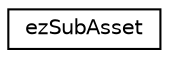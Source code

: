 digraph "Graphical Class Hierarchy"
{
 // LATEX_PDF_SIZE
  edge [fontname="Helvetica",fontsize="10",labelfontname="Helvetica",labelfontsize="10"];
  node [fontname="Helvetica",fontsize="10",shape=record];
  rankdir="LR";
  Node0 [label="ezSubAsset",height=0.2,width=0.4,color="black", fillcolor="white", style="filled",URL="$de/d5d/structez_sub_asset.htm",tooltip="Information about an asset or sub-asset."];
}
